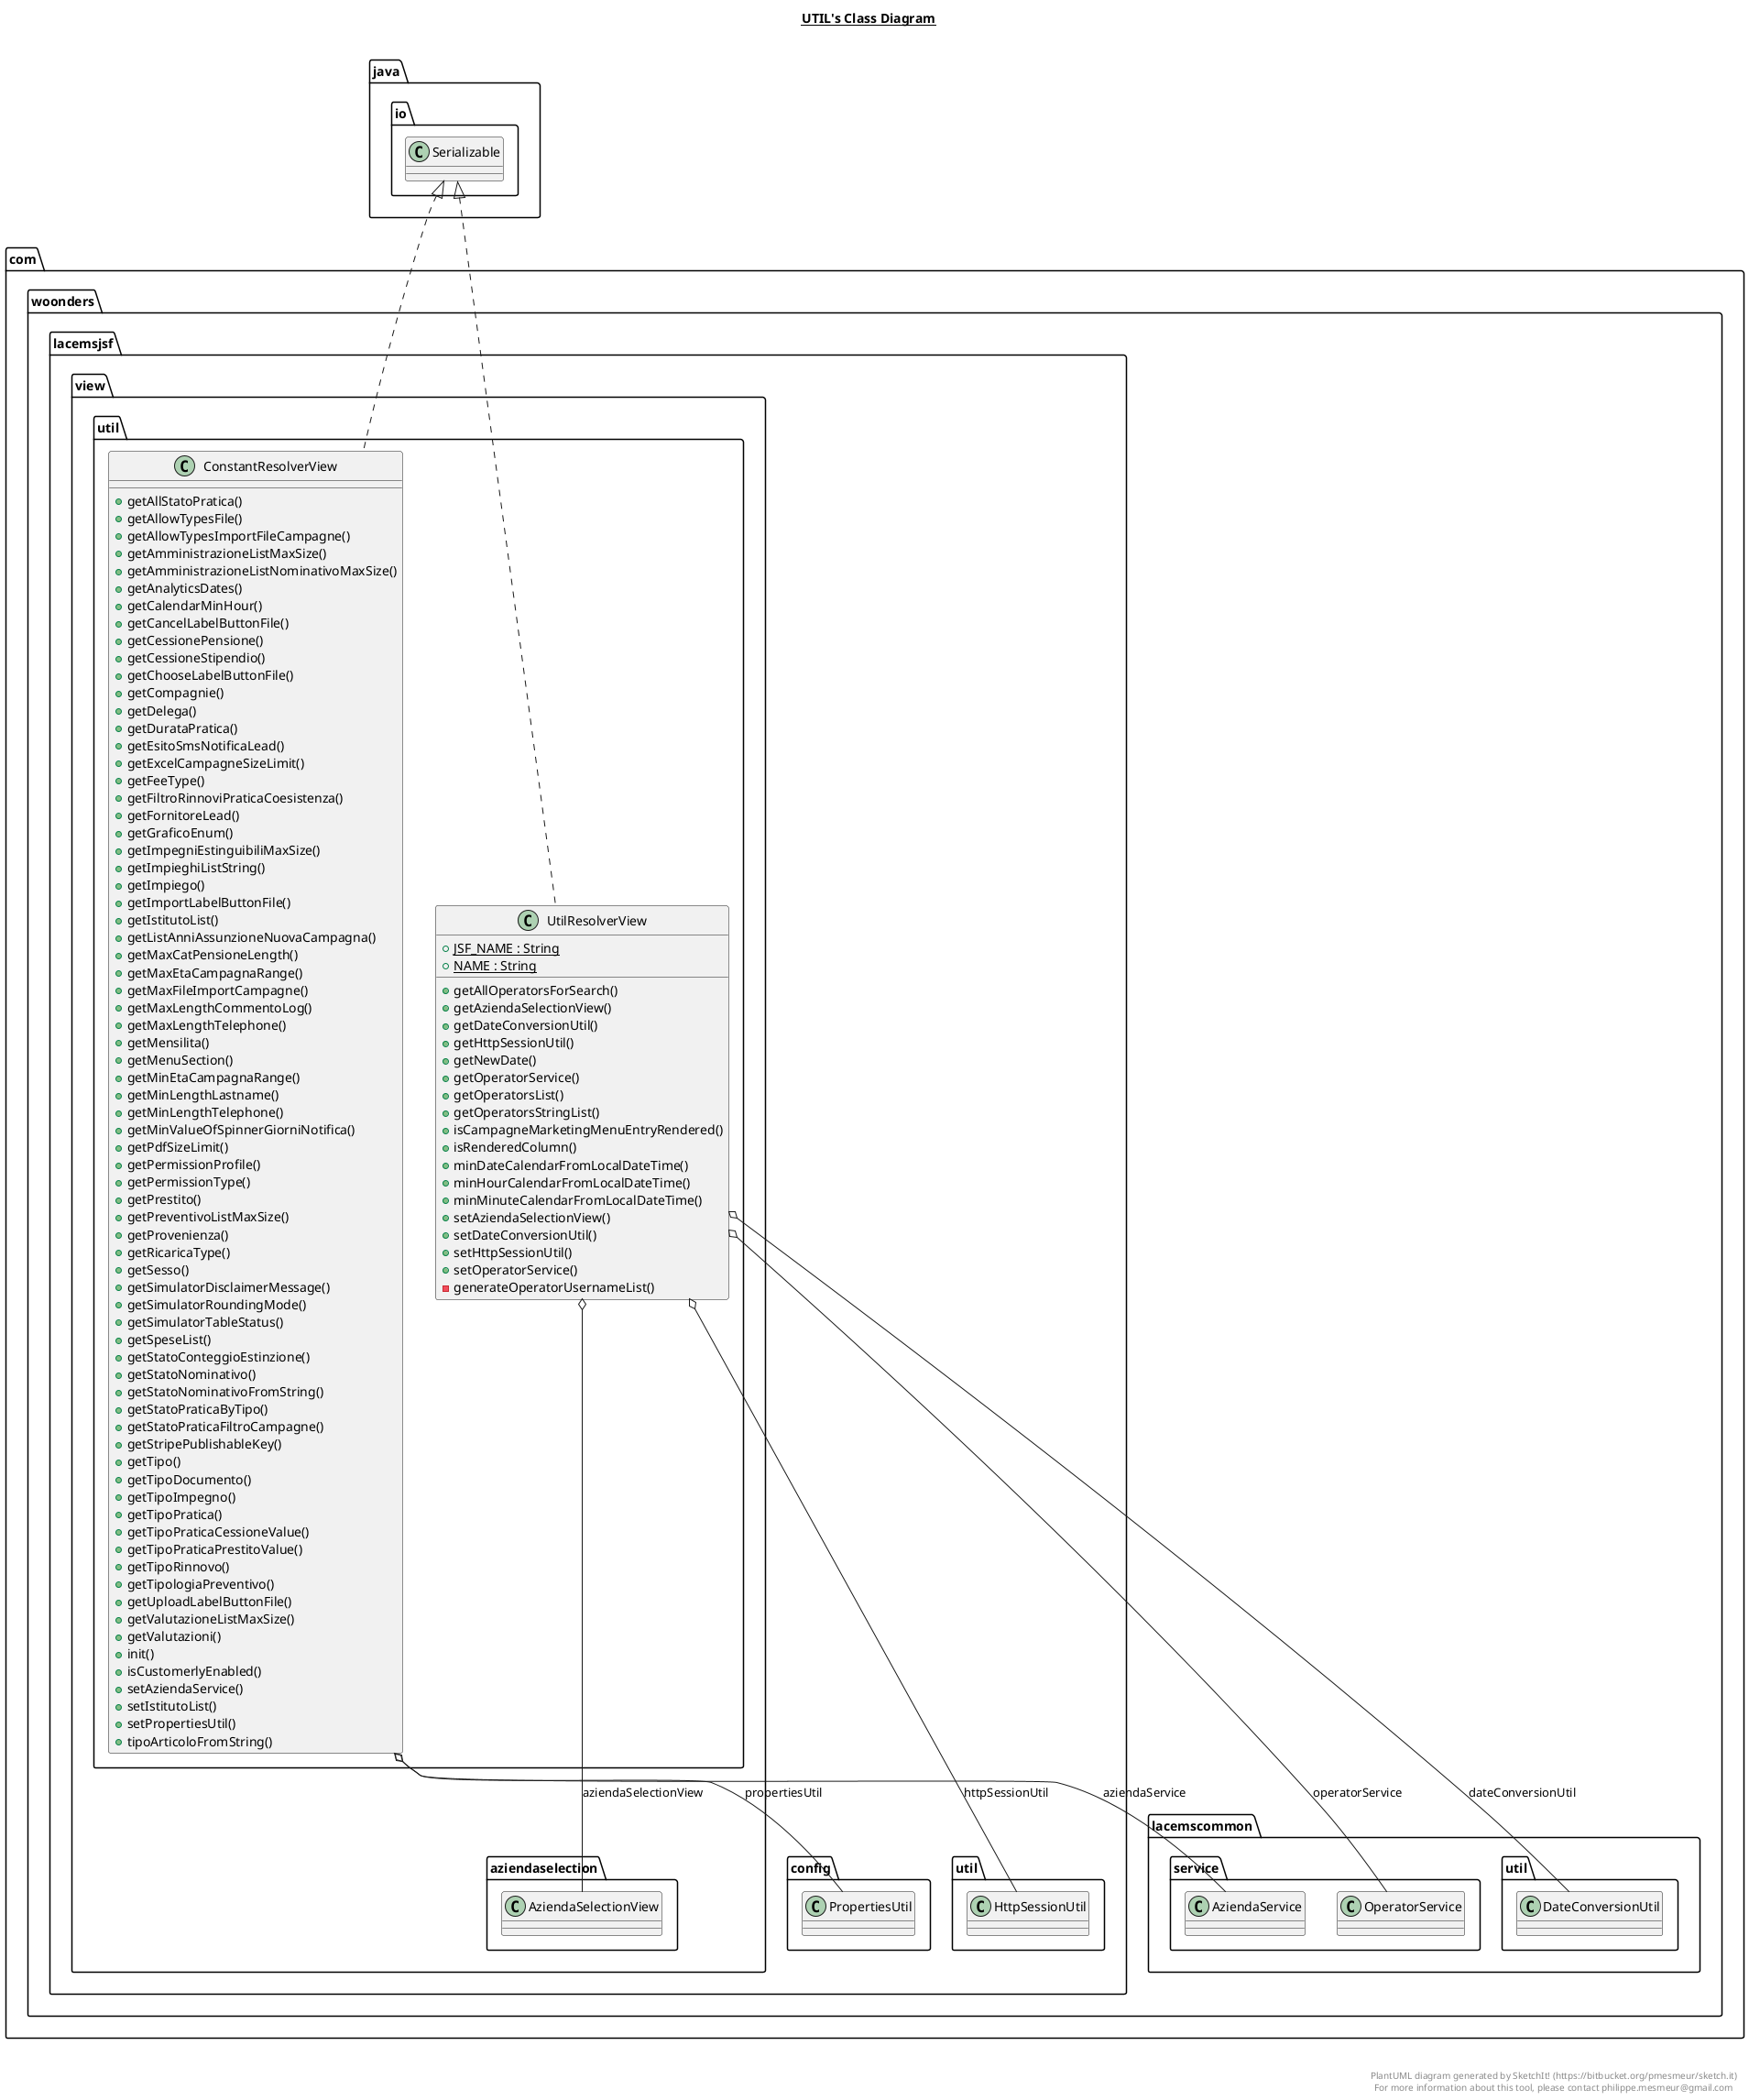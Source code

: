 @startuml

title __UTIL's Class Diagram__\n

  namespace com.woonders.lacemsjsf.view.util {
    class com.woonders.lacemsjsf.view.util.ConstantResolverView {
'        {static} + JSF_NAME : String
'        {static} + NAME : String
'        {static} + PDF_SIZE_LIMIT : long
'        - CUSTOMERLY_ENABLED : boolean
'        {static} - MAX_CAT_PENSIONE_LENGTH : int
'        - STRIPE_PUBLISHABLE_KEY : String
'        - allowTypesFile : String
'        - allowTypesImportFileCampagne : String
'        - amministrazioneListMaxSize : Integer
'        - amministrazioneListNominativoMaxSize : Integer
'        - calendarMinHour : Integer
'        - cancelLabelButtonFile : String
'        - cessionePensione : String
'        - cessioneStipendio : String
'        - chooseLabelButtonFile : String
'        - delega : String
'        - excelCampagneSizeLimit : long
'        - impegniEstinguibiliMaxSize : Integer
'        - importLabelButtonFile : String
'        - istitutoList : List<String>
'        {static} - maxAnniAssunzioneCampagnaRange : Integer
'        - maxEtaCampagnaRange : Integer
'        - maxFileImportCampagne : Integer
'        - maxLengthCommentoLog : int
'        - maxLengthTelephone : Integer
'        {static} - minAnniAssunzioneCampagnaRange : Integer
'        - minEtaCampagnaRange : Integer
'        - minLengthLastname : Integer
'        - minLengthTelephone : Integer
'        - minValueOfSpinnerGiorniNotifica : Integer
'        - prestito : String
'        - preventivoListMaxSize : Integer
'        - uploadLabelButtonFile : String
'        - valutazioneListMaxSize : Integer
        + getAllStatoPratica()
        + getAllowTypesFile()
        + getAllowTypesImportFileCampagne()
        + getAmministrazioneListMaxSize()
        + getAmministrazioneListNominativoMaxSize()
        + getAnalyticsDates()
        + getCalendarMinHour()
        + getCancelLabelButtonFile()
        + getCessionePensione()
        + getCessioneStipendio()
        + getChooseLabelButtonFile()
        + getCompagnie()
        + getDelega()
        + getDurataPratica()
        + getEsitoSmsNotificaLead()
        + getExcelCampagneSizeLimit()
        + getFeeType()
        + getFiltroRinnoviPraticaCoesistenza()
        + getFornitoreLead()
        + getGraficoEnum()
        + getImpegniEstinguibiliMaxSize()
        + getImpieghiListString()
        + getImpiego()
        + getImportLabelButtonFile()
        + getIstitutoList()
        + getListAnniAssunzioneNuovaCampagna()
        + getMaxCatPensioneLength()
        + getMaxEtaCampagnaRange()
        + getMaxFileImportCampagne()
        + getMaxLengthCommentoLog()
        + getMaxLengthTelephone()
        + getMensilita()
        + getMenuSection()
        + getMinEtaCampagnaRange()
        + getMinLengthLastname()
        + getMinLengthTelephone()
        + getMinValueOfSpinnerGiorniNotifica()
        + getPdfSizeLimit()
        + getPermissionProfile()
        + getPermissionType()
        + getPrestito()
        + getPreventivoListMaxSize()
        + getProvenienza()
        + getRicaricaType()
        + getSesso()
        + getSimulatorDisclaimerMessage()
        + getSimulatorRoundingMode()
        + getSimulatorTableStatus()
        + getSpeseList()
        + getStatoConteggioEstinzione()
        + getStatoNominativo()
        + getStatoNominativoFromString()
        + getStatoPraticaByTipo()
        + getStatoPraticaFiltroCampagne()
        + getStripePublishableKey()
        + getTipo()
        + getTipoDocumento()
        + getTipoImpegno()
        + getTipoPratica()
        + getTipoPraticaCessioneValue()
        + getTipoPraticaPrestitoValue()
        + getTipoRinnovo()
        + getTipologiaPreventivo()
        + getUploadLabelButtonFile()
        + getValutazioneListMaxSize()
        + getValutazioni()
        + init()
        + isCustomerlyEnabled()
        + setAziendaService()
        + setIstitutoList()
        + setPropertiesUtil()
        + tipoArticoloFromString()
    }
  }
  

  namespace com.woonders.lacemsjsf.view.util {
    class com.woonders.lacemsjsf.view.util.UtilResolverView {
        {static} + JSF_NAME : String
        {static} + NAME : String
        + getAllOperatorsForSearch()
        + getAziendaSelectionView()
        + getDateConversionUtil()
        + getHttpSessionUtil()
        + getNewDate()
        + getOperatorService()
        + getOperatorsList()
        + getOperatorsStringList()
        + isCampagneMarketingMenuEntryRendered()
        + isRenderedColumn()
        + minDateCalendarFromLocalDateTime()
        + minHourCalendarFromLocalDateTime()
        + minMinuteCalendarFromLocalDateTime()
        + setAziendaSelectionView()
        + setDateConversionUtil()
        + setHttpSessionUtil()
        + setOperatorService()
        - generateOperatorUsernameList()
    }
  }
  

  com.woonders.lacemsjsf.view.util.ConstantResolverView .up.|> java.io.Serializable
  com.woonders.lacemsjsf.view.util.ConstantResolverView o-- com.woonders.lacemscommon.service.AziendaService : aziendaService
  com.woonders.lacemsjsf.view.util.ConstantResolverView o-- com.woonders.lacemsjsf.config.PropertiesUtil : propertiesUtil
  com.woonders.lacemsjsf.view.util.UtilResolverView .up.|> java.io.Serializable
  com.woonders.lacemsjsf.view.util.UtilResolverView o-- com.woonders.lacemsjsf.view.aziendaselection.AziendaSelectionView : aziendaSelectionView
  com.woonders.lacemsjsf.view.util.UtilResolverView o-- com.woonders.lacemscommon.util.DateConversionUtil : dateConversionUtil
  com.woonders.lacemsjsf.view.util.UtilResolverView o-- com.woonders.lacemsjsf.util.HttpSessionUtil : httpSessionUtil
  com.woonders.lacemsjsf.view.util.UtilResolverView o-- com.woonders.lacemscommon.service.OperatorService : operatorService


right footer


PlantUML diagram generated by SketchIt! (https://bitbucket.org/pmesmeur/sketch.it)
For more information about this tool, please contact philippe.mesmeur@gmail.com
endfooter

@enduml
